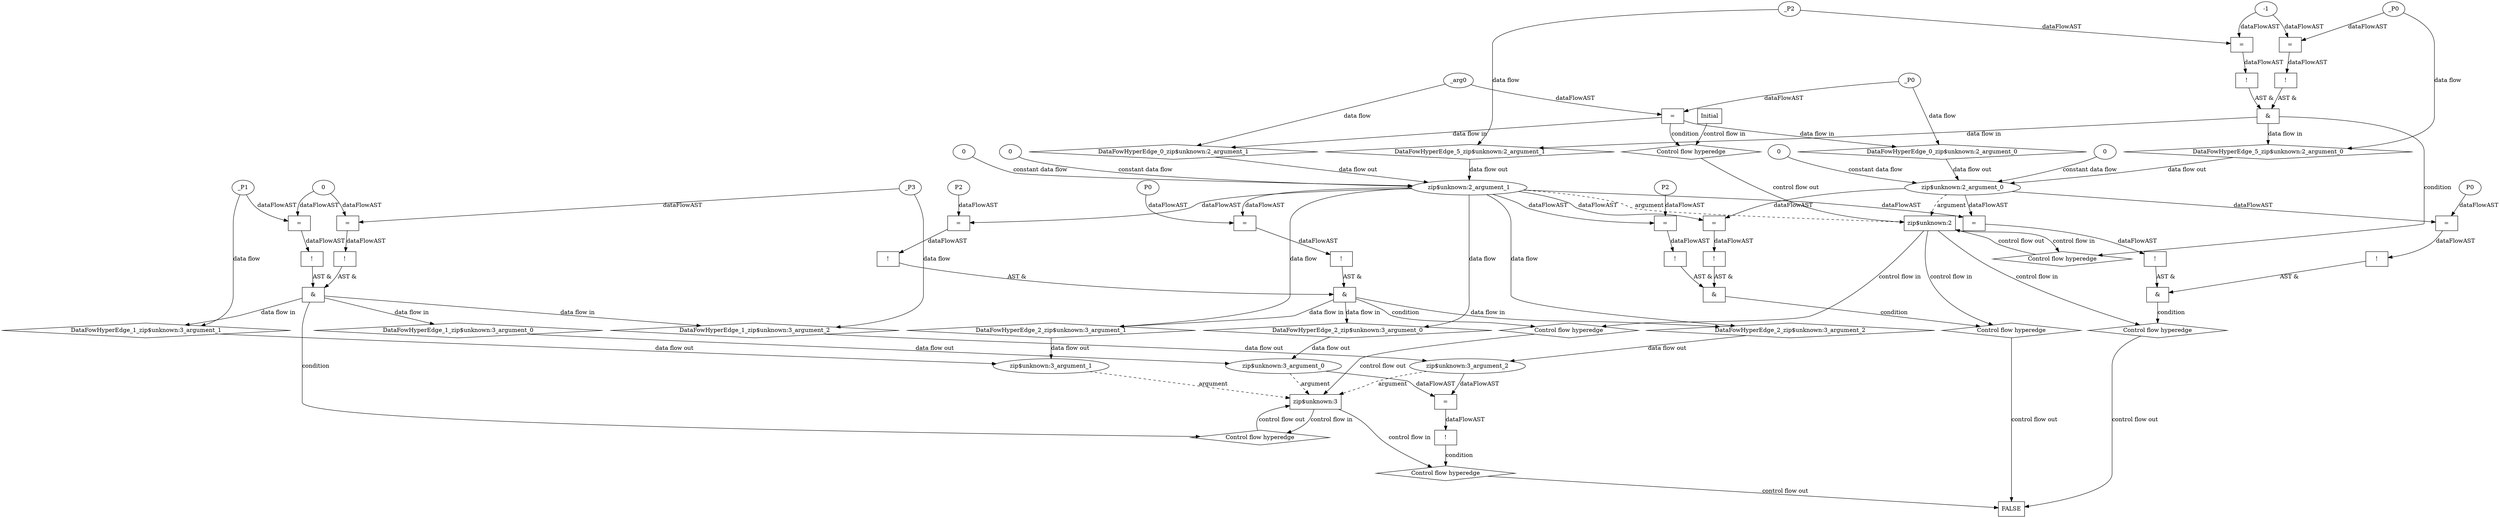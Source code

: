 digraph dag {
"zip$unknown:2" [label="zip$unknown:2" nodeName="zip$unknown:2" class=cfn  shape="rect"];
"zip$unknown:3" [label="zip$unknown:3" nodeName="zip$unknown:3" class=cfn  shape="rect"];
FALSE [label="FALSE" nodeName=FALSE class=cfn  shape="rect"];
Initial [label="Initial" nodeName=Initial class=cfn  shape="rect"];
ControlFowHyperEdge_0 [label="Control flow hyperedge" nodeName=ControlFowHyperEdge_0 class=controlFlowHyperEdge shape="diamond"];
"Initial" -> ControlFowHyperEdge_0 [label="control flow in"]
ControlFowHyperEdge_0 -> "zip$unknown:2" [label="control flow out"]
ControlFowHyperEdge_1 [label="Control flow hyperedge" nodeName=ControlFowHyperEdge_1 class=controlFlowHyperEdge shape="diamond"];
"zip$unknown:3" -> ControlFowHyperEdge_1 [label="control flow in"]
ControlFowHyperEdge_1 -> "zip$unknown:3" [label="control flow out"]
ControlFowHyperEdge_2 [label="Control flow hyperedge" nodeName=ControlFowHyperEdge_2 class=controlFlowHyperEdge shape="diamond"];
"zip$unknown:2" -> ControlFowHyperEdge_2 [label="control flow in"]
ControlFowHyperEdge_2 -> "zip$unknown:3" [label="control flow out"]
ControlFowHyperEdge_3 [label="Control flow hyperedge" nodeName=ControlFowHyperEdge_3 class=controlFlowHyperEdge shape="diamond"];
"zip$unknown:2" -> ControlFowHyperEdge_3 [label="control flow in"]
ControlFowHyperEdge_3 -> "FALSE" [label="control flow out"]
ControlFowHyperEdge_4 [label="Control flow hyperedge" nodeName=ControlFowHyperEdge_4 class=controlFlowHyperEdge shape="diamond"];
"zip$unknown:2" -> ControlFowHyperEdge_4 [label="control flow in"]
ControlFowHyperEdge_4 -> "FALSE" [label="control flow out"]
ControlFowHyperEdge_5 [label="Control flow hyperedge" nodeName=ControlFowHyperEdge_5 class=controlFlowHyperEdge shape="diamond"];
"zip$unknown:2" -> ControlFowHyperEdge_5 [label="control flow in"]
ControlFowHyperEdge_5 -> "zip$unknown:2" [label="control flow out"]
ControlFowHyperEdge_6 [label="Control flow hyperedge" nodeName=ControlFowHyperEdge_6 class=controlFlowHyperEdge shape="diamond"];
"zip$unknown:3" -> ControlFowHyperEdge_6 [label="control flow in"]
ControlFowHyperEdge_6 -> "FALSE" [label="control flow out"]
"zip$unknown:2_argument_0" [label="zip$unknown:2_argument_0" nodeName=argument0 class=argument  head="zip$unknown:2" shape="oval"];
"zip$unknown:2_argument_0" -> "zip$unknown:2"[label="argument" style="dashed"]
"zip$unknown:2_argument_1" [label="zip$unknown:2_argument_1" nodeName=argument1 class=argument  head="zip$unknown:2" shape="oval"];
"zip$unknown:2_argument_1" -> "zip$unknown:2"[label="argument" style="dashed"]
"zip$unknown:3_argument_0" [label="zip$unknown:3_argument_0" nodeName=argument0 class=argument  head="zip$unknown:3" shape="oval"];
"zip$unknown:3_argument_0" -> "zip$unknown:3"[label="argument" style="dashed"]
"zip$unknown:3_argument_1" [label="zip$unknown:3_argument_1" nodeName=argument1 class=argument  head="zip$unknown:3" shape="oval"];
"zip$unknown:3_argument_1" -> "zip$unknown:3"[label="argument" style="dashed"]
"zip$unknown:3_argument_2" [label="zip$unknown:3_argument_2" nodeName=argument2 class=argument  head="zip$unknown:3" shape="oval"];
"zip$unknown:3_argument_2" -> "zip$unknown:3"[label="argument" style="dashed"]

"xxxzip$unknown:2___Initial_0xxxguard_0_node_0" [label="=" nodeName="xxxzip$unknown:2___Initial_0xxxguard_0_node_0" class=Operator  shape="rect"];
"xxxzip$unknown:2___Initial_0xxxdataFlow_0_node_0" -> "xxxzip$unknown:2___Initial_0xxxguard_0_node_0"[label="dataFlowAST"]
"xxxzip$unknown:2___Initial_0xxxdataFlow1_node_0" -> "xxxzip$unknown:2___Initial_0xxxguard_0_node_0"[label="dataFlowAST"]

"xxxzip$unknown:2___Initial_0xxxguard_0_node_0" -> "ControlFowHyperEdge_0" [label="condition"];
"xxxzip$unknown:2___Initial_0xxxdataFlow_0_node_0" [label="_P0" nodeName="xxxzip$unknown:2___Initial_0xxxdataFlow_0_node_0" class=Constant ];

"xxxzip$unknown:2___Initial_0xxxdataFlow_0_node_0" -> "DataFowHyperEdge_0_zip$unknown:2_argument_0" [label="data flow"];
"xxxzip$unknown:2___Initial_0xxxdataFlow1_node_0" [label="_arg0" nodeName="xxxzip$unknown:2___Initial_0xxxdataFlow1_node_0" class=Constant ];

"xxxzip$unknown:2___Initial_0xxxdataFlow1_node_0" -> "DataFowHyperEdge_0_zip$unknown:2_argument_1" [label="data flow"];
"xxxzip$unknown:3___zip$unknown:3_1xxx_and" [label="&" nodeName="xxxzip$unknown:3___zip$unknown:3_1xxx_and" class=Operator shape="rect"];
"xxxzip$unknown:3___zip$unknown:3_1xxxguard_0_node_0" [label="!" nodeName="xxxzip$unknown:3___zip$unknown:3_1xxxguard_0_node_0" class=Operator shape="rect"];
"xxxzip$unknown:3___zip$unknown:3_1xxxguard_0_node_1" [label="=" nodeName="xxxzip$unknown:3___zip$unknown:3_1xxxguard_0_node_1" class=Operator  shape="rect"];
"xxxzip$unknown:3___zip$unknown:3_1xxxguard_0_node_3" [label="0" nodeName="xxxzip$unknown:3___zip$unknown:3_1xxxguard_0_node_3" class=Literal ];
"xxxzip$unknown:3___zip$unknown:3_1xxxguard_0_node_1" -> "xxxzip$unknown:3___zip$unknown:3_1xxxguard_0_node_0"[label="dataFlowAST"]
"xxxzip$unknown:3___zip$unknown:3_1xxxdataFlow_0_node_0" -> "xxxzip$unknown:3___zip$unknown:3_1xxxguard_0_node_1"[label="dataFlowAST"]
"xxxzip$unknown:3___zip$unknown:3_1xxxguard_0_node_3" -> "xxxzip$unknown:3___zip$unknown:3_1xxxguard_0_node_1"[label="dataFlowAST"]

"xxxzip$unknown:3___zip$unknown:3_1xxxguard_0_node_0" -> "xxxzip$unknown:3___zip$unknown:3_1xxx_and" [label="AST &"];
"xxxzip$unknown:3___zip$unknown:3_1xxxguard1_node_0" [label="!" nodeName="xxxzip$unknown:3___zip$unknown:3_1xxxguard1_node_0" class=Operator shape="rect"];
"xxxzip$unknown:3___zip$unknown:3_1xxxguard1_node_1" [label="=" nodeName="xxxzip$unknown:3___zip$unknown:3_1xxxguard1_node_1" class=Operator  shape="rect"];
"xxxzip$unknown:3___zip$unknown:3_1xxxguard1_node_1" -> "xxxzip$unknown:3___zip$unknown:3_1xxxguard1_node_0"[label="dataFlowAST"]
"xxxzip$unknown:3___zip$unknown:3_1xxxdataFlow1_node_0" -> "xxxzip$unknown:3___zip$unknown:3_1xxxguard1_node_1"[label="dataFlowAST"]
"xxxzip$unknown:3___zip$unknown:3_1xxxguard_0_node_3" -> "xxxzip$unknown:3___zip$unknown:3_1xxxguard1_node_1"[label="dataFlowAST"]

"xxxzip$unknown:3___zip$unknown:3_1xxxguard1_node_0" -> "xxxzip$unknown:3___zip$unknown:3_1xxx_and" [label="AST &"];
"xxxzip$unknown:3___zip$unknown:3_1xxx_and" -> "ControlFowHyperEdge_1" [label="condition"];
"xxxzip$unknown:3___zip$unknown:3_1xxxdataFlow_0_node_0" [label="_P1" nodeName="xxxzip$unknown:3___zip$unknown:3_1xxxdataFlow_0_node_0" class=Constant ];

"xxxzip$unknown:3___zip$unknown:3_1xxxdataFlow_0_node_0" -> "DataFowHyperEdge_1_zip$unknown:3_argument_1" [label="data flow"];
"xxxzip$unknown:3___zip$unknown:3_1xxxdataFlow1_node_0" [label="_P3" nodeName="xxxzip$unknown:3___zip$unknown:3_1xxxdataFlow1_node_0" class=Constant ];

"xxxzip$unknown:3___zip$unknown:3_1xxxdataFlow1_node_0" -> "DataFowHyperEdge_1_zip$unknown:3_argument_2" [label="data flow"];
"xxxzip$unknown:3___zip$unknown:2_2xxx_and" [label="&" nodeName="xxxzip$unknown:3___zip$unknown:2_2xxx_and" class=Operator shape="rect"];
"xxxzip$unknown:3___zip$unknown:2_2xxxguard_0_node_0" [label="!" nodeName="xxxzip$unknown:3___zip$unknown:2_2xxxguard_0_node_0" class=Operator shape="rect"];
"xxxzip$unknown:3___zip$unknown:2_2xxxguard_0_node_1" [label="=" nodeName="xxxzip$unknown:3___zip$unknown:2_2xxxguard_0_node_1" class=Operator  shape="rect"];
"xxxzip$unknown:3___zip$unknown:2_2xxxguard_0_node_2" [label="P2" nodeName="xxxzip$unknown:3___zip$unknown:2_2xxxguard_0_node_2" class=Constant ];
"xxxzip$unknown:3___zip$unknown:2_2xxxguard_0_node_1" -> "xxxzip$unknown:3___zip$unknown:2_2xxxguard_0_node_0"[label="dataFlowAST"]
"xxxzip$unknown:3___zip$unknown:2_2xxxguard_0_node_2" -> "xxxzip$unknown:3___zip$unknown:2_2xxxguard_0_node_1"[label="dataFlowAST"]
"zip$unknown:2_argument_1" -> "xxxzip$unknown:3___zip$unknown:2_2xxxguard_0_node_1"[label="dataFlowAST"]

"xxxzip$unknown:3___zip$unknown:2_2xxxguard_0_node_0" -> "xxxzip$unknown:3___zip$unknown:2_2xxx_and" [label="AST &"];
"xxxzip$unknown:3___zip$unknown:2_2xxxguard1_node_0" [label="!" nodeName="xxxzip$unknown:3___zip$unknown:2_2xxxguard1_node_0" class=Operator shape="rect"];
"xxxzip$unknown:3___zip$unknown:2_2xxxguard1_node_1" [label="=" nodeName="xxxzip$unknown:3___zip$unknown:2_2xxxguard1_node_1" class=Operator  shape="rect"];
"xxxzip$unknown:3___zip$unknown:2_2xxxguard1_node_2" [label="P0" nodeName="xxxzip$unknown:3___zip$unknown:2_2xxxguard1_node_2" class=Constant ];
"xxxzip$unknown:3___zip$unknown:2_2xxxguard1_node_1" -> "xxxzip$unknown:3___zip$unknown:2_2xxxguard1_node_0"[label="dataFlowAST"]
"xxxzip$unknown:3___zip$unknown:2_2xxxguard1_node_2" -> "xxxzip$unknown:3___zip$unknown:2_2xxxguard1_node_1"[label="dataFlowAST"]
"zip$unknown:2_argument_1" -> "xxxzip$unknown:3___zip$unknown:2_2xxxguard1_node_1"[label="dataFlowAST"]

"xxxzip$unknown:3___zip$unknown:2_2xxxguard1_node_0" -> "xxxzip$unknown:3___zip$unknown:2_2xxx_and" [label="AST &"];
"xxxzip$unknown:3___zip$unknown:2_2xxx_and" -> "ControlFowHyperEdge_2" [label="condition"];

"zip$unknown:2_argument_1" -> "DataFowHyperEdge_2_zip$unknown:3_argument_0" [label="data flow"];

"zip$unknown:2_argument_1" -> "DataFowHyperEdge_2_zip$unknown:3_argument_1" [label="data flow"];

"zip$unknown:2_argument_1" -> "DataFowHyperEdge_2_zip$unknown:3_argument_2" [label="data flow"];
"xxxFALSE___zip$unknown:2_3xxx_and" [label="&" nodeName="xxxFALSE___zip$unknown:2_3xxx_and" class=Operator shape="rect"];
"xxxFALSE___zip$unknown:2_3xxxguard_0_node_0" [label="!" nodeName="xxxFALSE___zip$unknown:2_3xxxguard_0_node_0" class=Operator shape="rect"];
"xxxFALSE___zip$unknown:2_3xxxguard_0_node_1" [label="=" nodeName="xxxFALSE___zip$unknown:2_3xxxguard_0_node_1" class=Operator  shape="rect"];
"xxxFALSE___zip$unknown:2_3xxxguard_0_node_2" [label="P2" nodeName="xxxFALSE___zip$unknown:2_3xxxguard_0_node_2" class=Constant ];
"xxxFALSE___zip$unknown:2_3xxxguard_0_node_1" -> "xxxFALSE___zip$unknown:2_3xxxguard_0_node_0"[label="dataFlowAST"]
"xxxFALSE___zip$unknown:2_3xxxguard_0_node_2" -> "xxxFALSE___zip$unknown:2_3xxxguard_0_node_1"[label="dataFlowAST"]
"zip$unknown:2_argument_1" -> "xxxFALSE___zip$unknown:2_3xxxguard_0_node_1"[label="dataFlowAST"]

"xxxFALSE___zip$unknown:2_3xxxguard_0_node_0" -> "xxxFALSE___zip$unknown:2_3xxx_and" [label="AST &"];
"xxxFALSE___zip$unknown:2_3xxxguard1_node_0" [label="!" nodeName="xxxFALSE___zip$unknown:2_3xxxguard1_node_0" class=Operator shape="rect"];
"xxxFALSE___zip$unknown:2_3xxxguard1_node_1" [label="=" nodeName="xxxFALSE___zip$unknown:2_3xxxguard1_node_1" class=Operator  shape="rect"];
"xxxFALSE___zip$unknown:2_3xxxguard1_node_1" -> "xxxFALSE___zip$unknown:2_3xxxguard1_node_0"[label="dataFlowAST"]
"zip$unknown:2_argument_0" -> "xxxFALSE___zip$unknown:2_3xxxguard1_node_1"[label="dataFlowAST"]
"zip$unknown:2_argument_1" -> "xxxFALSE___zip$unknown:2_3xxxguard1_node_1"[label="dataFlowAST"]

"xxxFALSE___zip$unknown:2_3xxxguard1_node_0" -> "xxxFALSE___zip$unknown:2_3xxx_and" [label="AST &"];
"xxxFALSE___zip$unknown:2_3xxx_and" -> "ControlFowHyperEdge_3" [label="condition"];
"xxxFALSE___zip$unknown:2_4xxx_and" [label="&" nodeName="xxxFALSE___zip$unknown:2_4xxx_and" class=Operator shape="rect"];
"xxxFALSE___zip$unknown:2_4xxxguard_0_node_0" [label="!" nodeName="xxxFALSE___zip$unknown:2_4xxxguard_0_node_0" class=Operator shape="rect"];
"xxxFALSE___zip$unknown:2_4xxxguard_0_node_1" [label="=" nodeName="xxxFALSE___zip$unknown:2_4xxxguard_0_node_1" class=Operator  shape="rect"];
"xxxFALSE___zip$unknown:2_4xxxguard_0_node_1" -> "xxxFALSE___zip$unknown:2_4xxxguard_0_node_0"[label="dataFlowAST"]
"zip$unknown:2_argument_1" -> "xxxFALSE___zip$unknown:2_4xxxguard_0_node_1"[label="dataFlowAST"]
"zip$unknown:2_argument_0" -> "xxxFALSE___zip$unknown:2_4xxxguard_0_node_1"[label="dataFlowAST"]

"xxxFALSE___zip$unknown:2_4xxxguard_0_node_0" -> "xxxFALSE___zip$unknown:2_4xxx_and" [label="AST &"];
"xxxFALSE___zip$unknown:2_4xxxguard1_node_0" [label="!" nodeName="xxxFALSE___zip$unknown:2_4xxxguard1_node_0" class=Operator shape="rect"];
"xxxFALSE___zip$unknown:2_4xxxguard1_node_1" [label="=" nodeName="xxxFALSE___zip$unknown:2_4xxxguard1_node_1" class=Operator  shape="rect"];
"xxxFALSE___zip$unknown:2_4xxxguard1_node_2" [label="P0" nodeName="xxxFALSE___zip$unknown:2_4xxxguard1_node_2" class=Constant ];
"xxxFALSE___zip$unknown:2_4xxxguard1_node_1" -> "xxxFALSE___zip$unknown:2_4xxxguard1_node_0"[label="dataFlowAST"]
"xxxFALSE___zip$unknown:2_4xxxguard1_node_2" -> "xxxFALSE___zip$unknown:2_4xxxguard1_node_1"[label="dataFlowAST"]
"zip$unknown:2_argument_0" -> "xxxFALSE___zip$unknown:2_4xxxguard1_node_1"[label="dataFlowAST"]

"xxxFALSE___zip$unknown:2_4xxxguard1_node_0" -> "xxxFALSE___zip$unknown:2_4xxx_and" [label="AST &"];
"xxxFALSE___zip$unknown:2_4xxx_and" -> "ControlFowHyperEdge_4" [label="condition"];
"xxxzip$unknown:2___zip$unknown:2_5xxx_and" [label="&" nodeName="xxxzip$unknown:2___zip$unknown:2_5xxx_and" class=Operator shape="rect"];
"xxxzip$unknown:2___zip$unknown:2_5xxxguard_0_node_0" [label="!" nodeName="xxxzip$unknown:2___zip$unknown:2_5xxxguard_0_node_0" class=Operator shape="rect"];
"xxxzip$unknown:2___zip$unknown:2_5xxxguard_0_node_1" [label="=" nodeName="xxxzip$unknown:2___zip$unknown:2_5xxxguard_0_node_1" class=Operator  shape="rect"];
"xxxzip$unknown:2___zip$unknown:2_5xxxguard_0_node_3" [label="-1" nodeName="xxxzip$unknown:2___zip$unknown:2_5xxxguard_0_node_3" class=Literal ];
"xxxzip$unknown:2___zip$unknown:2_5xxxguard_0_node_1" -> "xxxzip$unknown:2___zip$unknown:2_5xxxguard_0_node_0"[label="dataFlowAST"]
"xxxzip$unknown:2___zip$unknown:2_5xxxdataFlow_0_node_0" -> "xxxzip$unknown:2___zip$unknown:2_5xxxguard_0_node_1"[label="dataFlowAST"]
"xxxzip$unknown:2___zip$unknown:2_5xxxguard_0_node_3" -> "xxxzip$unknown:2___zip$unknown:2_5xxxguard_0_node_1"[label="dataFlowAST"]

"xxxzip$unknown:2___zip$unknown:2_5xxxguard_0_node_0" -> "xxxzip$unknown:2___zip$unknown:2_5xxx_and" [label="AST &"];
"xxxzip$unknown:2___zip$unknown:2_5xxxguard1_node_0" [label="!" nodeName="xxxzip$unknown:2___zip$unknown:2_5xxxguard1_node_0" class=Operator shape="rect"];
"xxxzip$unknown:2___zip$unknown:2_5xxxguard1_node_1" [label="=" nodeName="xxxzip$unknown:2___zip$unknown:2_5xxxguard1_node_1" class=Operator  shape="rect"];
"xxxzip$unknown:2___zip$unknown:2_5xxxguard1_node_1" -> "xxxzip$unknown:2___zip$unknown:2_5xxxguard1_node_0"[label="dataFlowAST"]
"xxxzip$unknown:2___zip$unknown:2_5xxxdataFlow1_node_0" -> "xxxzip$unknown:2___zip$unknown:2_5xxxguard1_node_1"[label="dataFlowAST"]
"xxxzip$unknown:2___zip$unknown:2_5xxxguard_0_node_3" -> "xxxzip$unknown:2___zip$unknown:2_5xxxguard1_node_1"[label="dataFlowAST"]

"xxxzip$unknown:2___zip$unknown:2_5xxxguard1_node_0" -> "xxxzip$unknown:2___zip$unknown:2_5xxx_and" [label="AST &"];
"xxxzip$unknown:2___zip$unknown:2_5xxx_and" -> "ControlFowHyperEdge_5" [label="condition"];
"xxxzip$unknown:2___zip$unknown:2_5xxxdataFlow_0_node_0" [label="_P0" nodeName="xxxzip$unknown:2___zip$unknown:2_5xxxdataFlow_0_node_0" class=Constant ];

"xxxzip$unknown:2___zip$unknown:2_5xxxdataFlow_0_node_0" -> "DataFowHyperEdge_5_zip$unknown:2_argument_0" [label="data flow"];
"xxxzip$unknown:2___zip$unknown:2_5xxxdataFlow1_node_0" [label="_P2" nodeName="xxxzip$unknown:2___zip$unknown:2_5xxxdataFlow1_node_0" class=Constant ];

"xxxzip$unknown:2___zip$unknown:2_5xxxdataFlow1_node_0" -> "DataFowHyperEdge_5_zip$unknown:2_argument_1" [label="data flow"];
"xxxFALSE___zip$unknown:3_6xxxguard_0_node_0" [label="!" nodeName="xxxFALSE___zip$unknown:3_6xxxguard_0_node_0" class=Operator shape="rect"];
"xxxFALSE___zip$unknown:3_6xxxguard_0_node_1" [label="=" nodeName="xxxFALSE___zip$unknown:3_6xxxguard_0_node_1" class=Operator  shape="rect"];
"xxxFALSE___zip$unknown:3_6xxxguard_0_node_1" -> "xxxFALSE___zip$unknown:3_6xxxguard_0_node_0"[label="dataFlowAST"]
"zip$unknown:3_argument_0" -> "xxxFALSE___zip$unknown:3_6xxxguard_0_node_1"[label="dataFlowAST"]
"zip$unknown:3_argument_2" -> "xxxFALSE___zip$unknown:3_6xxxguard_0_node_1"[label="dataFlowAST"]

"xxxFALSE___zip$unknown:3_6xxxguard_0_node_0" -> "ControlFowHyperEdge_6" [label="condition"];
"DataFowHyperEdge_0_zip$unknown:2_argument_0" [label="DataFowHyperEdge_0_zip$unknown:2_argument_0" nodeName="DataFowHyperEdge_0_zip$unknown:2_argument_0" class=DataFlowHyperedge shape="diamond"];
"DataFowHyperEdge_0_zip$unknown:2_argument_0" -> "zip$unknown:2_argument_0"[label="data flow out"]
"xxxzip$unknown:2___Initial_0xxxguard_0_node_0" -> "DataFowHyperEdge_0_zip$unknown:2_argument_0"[label="data flow in"]
"DataFowHyperEdge_0_zip$unknown:2_argument_1" [label="DataFowHyperEdge_0_zip$unknown:2_argument_1" nodeName="DataFowHyperEdge_0_zip$unknown:2_argument_1" class=DataFlowHyperedge shape="diamond"];
"DataFowHyperEdge_0_zip$unknown:2_argument_1" -> "zip$unknown:2_argument_1"[label="data flow out"]
"xxxzip$unknown:2___Initial_0xxxguard_0_node_0" -> "DataFowHyperEdge_0_zip$unknown:2_argument_1"[label="data flow in"]
"DataFowHyperEdge_1_zip$unknown:3_argument_0" [label="DataFowHyperEdge_1_zip$unknown:3_argument_0" nodeName="DataFowHyperEdge_1_zip$unknown:3_argument_0" class=DataFlowHyperedge shape="diamond"];
"DataFowHyperEdge_1_zip$unknown:3_argument_0" -> "zip$unknown:3_argument_0"[label="data flow out"]
"xxxzip$unknown:3___zip$unknown:3_1xxx_and" -> "DataFowHyperEdge_1_zip$unknown:3_argument_0"[label="data flow in"]
"DataFowHyperEdge_1_zip$unknown:3_argument_1" [label="DataFowHyperEdge_1_zip$unknown:3_argument_1" nodeName="DataFowHyperEdge_1_zip$unknown:3_argument_1" class=DataFlowHyperedge shape="diamond"];
"DataFowHyperEdge_1_zip$unknown:3_argument_1" -> "zip$unknown:3_argument_1"[label="data flow out"]
"xxxzip$unknown:3___zip$unknown:3_1xxx_and" -> "DataFowHyperEdge_1_zip$unknown:3_argument_1"[label="data flow in"]
"DataFowHyperEdge_1_zip$unknown:3_argument_2" [label="DataFowHyperEdge_1_zip$unknown:3_argument_2" nodeName="DataFowHyperEdge_1_zip$unknown:3_argument_2" class=DataFlowHyperedge shape="diamond"];
"DataFowHyperEdge_1_zip$unknown:3_argument_2" -> "zip$unknown:3_argument_2"[label="data flow out"]
"xxxzip$unknown:3___zip$unknown:3_1xxx_and" -> "DataFowHyperEdge_1_zip$unknown:3_argument_2"[label="data flow in"]
"DataFowHyperEdge_2_zip$unknown:3_argument_0" [label="DataFowHyperEdge_2_zip$unknown:3_argument_0" nodeName="DataFowHyperEdge_2_zip$unknown:3_argument_0" class=DataFlowHyperedge shape="diamond"];
"DataFowHyperEdge_2_zip$unknown:3_argument_0" -> "zip$unknown:3_argument_0"[label="data flow out"]
"xxxzip$unknown:3___zip$unknown:2_2xxx_and" -> "DataFowHyperEdge_2_zip$unknown:3_argument_0"[label="data flow in"]
"DataFowHyperEdge_2_zip$unknown:3_argument_1" [label="DataFowHyperEdge_2_zip$unknown:3_argument_1" nodeName="DataFowHyperEdge_2_zip$unknown:3_argument_1" class=DataFlowHyperedge shape="diamond"];
"DataFowHyperEdge_2_zip$unknown:3_argument_1" -> "zip$unknown:3_argument_1"[label="data flow out"]
"xxxzip$unknown:3___zip$unknown:2_2xxx_and" -> "DataFowHyperEdge_2_zip$unknown:3_argument_1"[label="data flow in"]
"DataFowHyperEdge_2_zip$unknown:3_argument_2" [label="DataFowHyperEdge_2_zip$unknown:3_argument_2" nodeName="DataFowHyperEdge_2_zip$unknown:3_argument_2" class=DataFlowHyperedge shape="diamond"];
"DataFowHyperEdge_2_zip$unknown:3_argument_2" -> "zip$unknown:3_argument_2"[label="data flow out"]
"xxxzip$unknown:3___zip$unknown:2_2xxx_and" -> "DataFowHyperEdge_2_zip$unknown:3_argument_2"[label="data flow in"]
"DataFowHyperEdge_5_zip$unknown:2_argument_0" [label="DataFowHyperEdge_5_zip$unknown:2_argument_0" nodeName="DataFowHyperEdge_5_zip$unknown:2_argument_0" class=DataFlowHyperedge shape="diamond"];
"DataFowHyperEdge_5_zip$unknown:2_argument_0" -> "zip$unknown:2_argument_0"[label="data flow out"]
"xxxzip$unknown:2___zip$unknown:2_5xxx_and" -> "DataFowHyperEdge_5_zip$unknown:2_argument_0"[label="data flow in"]
"DataFowHyperEdge_5_zip$unknown:2_argument_1" [label="DataFowHyperEdge_5_zip$unknown:2_argument_1" nodeName="DataFowHyperEdge_5_zip$unknown:2_argument_1" class=DataFlowHyperedge shape="diamond"];
"DataFowHyperEdge_5_zip$unknown:2_argument_1" -> "zip$unknown:2_argument_1"[label="data flow out"]
"xxxzip$unknown:2___zip$unknown:2_5xxx_and" -> "DataFowHyperEdge_5_zip$unknown:2_argument_1"[label="data flow in"]
"xxxzip$unknown:3___zip$unknown:2_2xxxzip$unknown:2_argument_0_constant_0" [label="0" nodeName="xxxzip$unknown:3___zip$unknown:2_2xxxzip$unknown:2_argument_0_constant_0" class=Constant];
"xxxzip$unknown:3___zip$unknown:2_2xxxzip$unknown:2_argument_0_constant_0" -> "zip$unknown:2_argument_0" [label="constant data flow"];
"xxxzip$unknown:3___zip$unknown:2_2xxxzip$unknown:2_argument_1_constant_0" [label="0" nodeName="xxxzip$unknown:3___zip$unknown:2_2xxxzip$unknown:2_argument_1_constant_0" class=Constant];
"xxxzip$unknown:3___zip$unknown:2_2xxxzip$unknown:2_argument_1_constant_0" -> "zip$unknown:2_argument_1" [label="constant data flow"];
"xxxFALSE___zip$unknown:2_3xxxzip$unknown:2_argument_1_constant_0" [label="0" nodeName="xxxFALSE___zip$unknown:2_3xxxzip$unknown:2_argument_1_constant_0" class=Constant];
"xxxFALSE___zip$unknown:2_3xxxzip$unknown:2_argument_1_constant_0" -> "zip$unknown:2_argument_1" [label="constant data flow"];
"xxxFALSE___zip$unknown:2_4xxxzip$unknown:2_argument_0_constant_0" [label="0" nodeName="xxxFALSE___zip$unknown:2_4xxxzip$unknown:2_argument_0_constant_0" class=Constant];
"xxxFALSE___zip$unknown:2_4xxxzip$unknown:2_argument_0_constant_0" -> "zip$unknown:2_argument_0" [label="constant data flow"];




}
